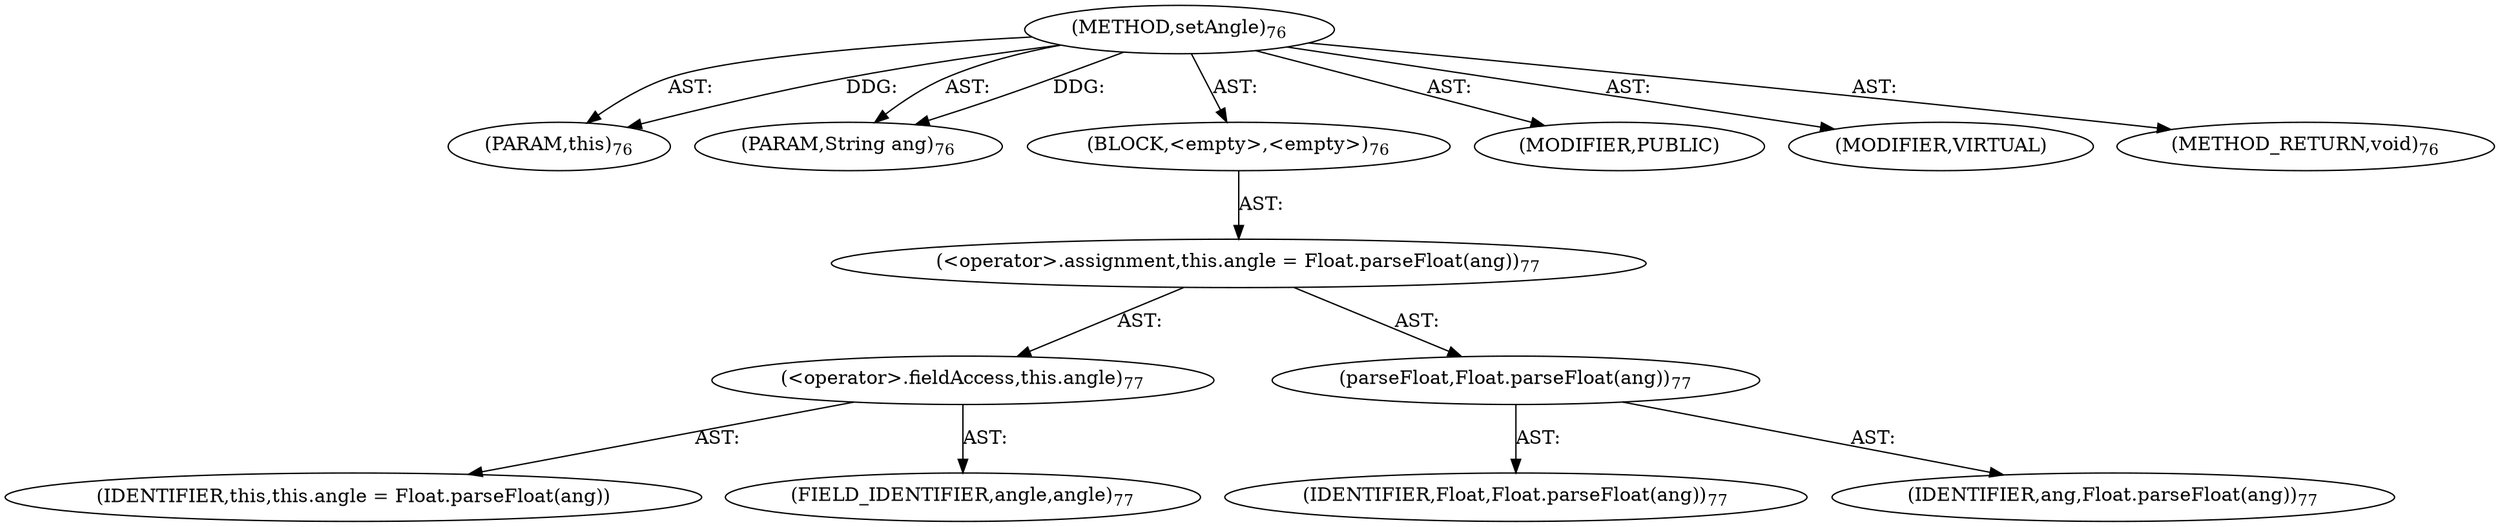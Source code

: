 digraph "setAngle" {  
"111669149696" [label = <(METHOD,setAngle)<SUB>76</SUB>> ]
"115964116994" [label = <(PARAM,this)<SUB>76</SUB>> ]
"115964116995" [label = <(PARAM,String ang)<SUB>76</SUB>> ]
"25769803776" [label = <(BLOCK,&lt;empty&gt;,&lt;empty&gt;)<SUB>76</SUB>> ]
"30064771072" [label = <(&lt;operator&gt;.assignment,this.angle = Float.parseFloat(ang))<SUB>77</SUB>> ]
"30064771073" [label = <(&lt;operator&gt;.fieldAccess,this.angle)<SUB>77</SUB>> ]
"68719476739" [label = <(IDENTIFIER,this,this.angle = Float.parseFloat(ang))> ]
"55834574848" [label = <(FIELD_IDENTIFIER,angle,angle)<SUB>77</SUB>> ]
"30064771074" [label = <(parseFloat,Float.parseFloat(ang))<SUB>77</SUB>> ]
"68719476740" [label = <(IDENTIFIER,Float,Float.parseFloat(ang))<SUB>77</SUB>> ]
"68719476741" [label = <(IDENTIFIER,ang,Float.parseFloat(ang))<SUB>77</SUB>> ]
"133143986177" [label = <(MODIFIER,PUBLIC)> ]
"133143986178" [label = <(MODIFIER,VIRTUAL)> ]
"128849018880" [label = <(METHOD_RETURN,void)<SUB>76</SUB>> ]
  "111669149696" -> "115964116994"  [ label = "AST: "] 
  "111669149696" -> "115964116995"  [ label = "AST: "] 
  "111669149696" -> "25769803776"  [ label = "AST: "] 
  "111669149696" -> "133143986177"  [ label = "AST: "] 
  "111669149696" -> "133143986178"  [ label = "AST: "] 
  "111669149696" -> "128849018880"  [ label = "AST: "] 
  "25769803776" -> "30064771072"  [ label = "AST: "] 
  "30064771072" -> "30064771073"  [ label = "AST: "] 
  "30064771072" -> "30064771074"  [ label = "AST: "] 
  "30064771073" -> "68719476739"  [ label = "AST: "] 
  "30064771073" -> "55834574848"  [ label = "AST: "] 
  "30064771074" -> "68719476740"  [ label = "AST: "] 
  "30064771074" -> "68719476741"  [ label = "AST: "] 
  "111669149696" -> "115964116994"  [ label = "DDG: "] 
  "111669149696" -> "115964116995"  [ label = "DDG: "] 
}
